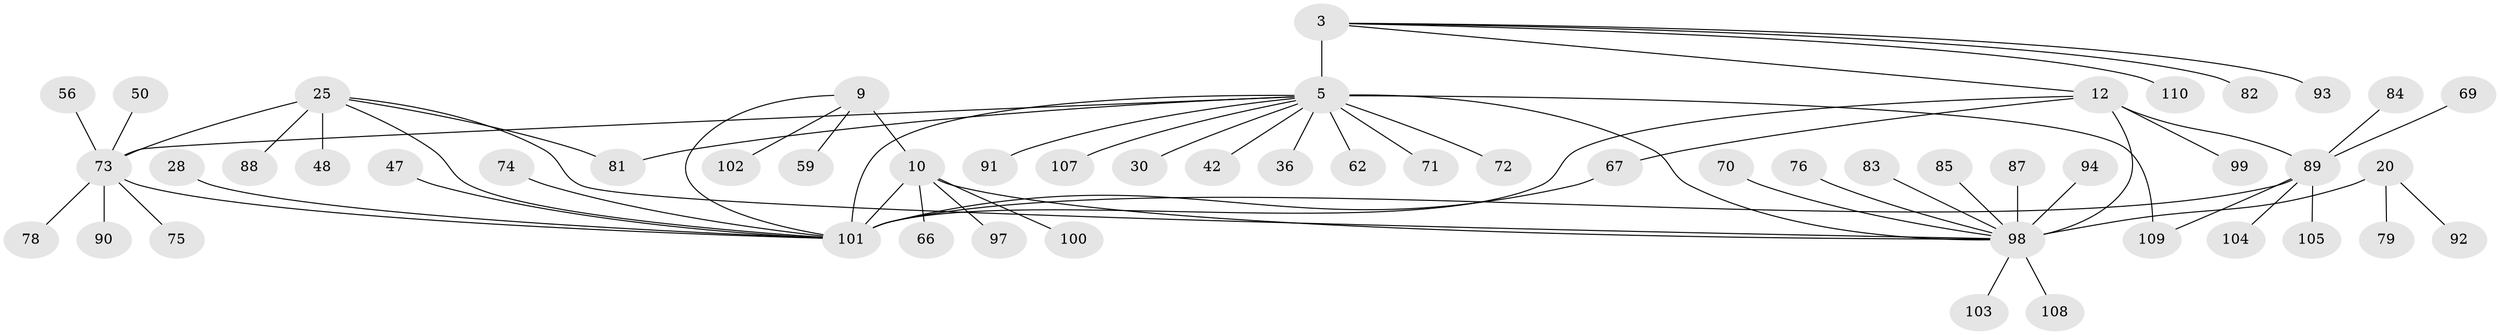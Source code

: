 // original degree distribution, {5: 0.03636363636363636, 10: 0.02727272727272727, 7: 0.06363636363636363, 9: 0.02727272727272727, 6: 0.045454545454545456, 8: 0.02727272727272727, 4: 0.00909090909090909, 13: 0.00909090909090909, 3: 0.08181818181818182, 2: 0.14545454545454545, 1: 0.5272727272727272}
// Generated by graph-tools (version 1.1) at 2025/55/03/09/25 04:55:40]
// undirected, 55 vertices, 65 edges
graph export_dot {
graph [start="1"]
  node [color=gray90,style=filled];
  3 [super="+1"];
  5 [super="+4+2"];
  9 [super="+8"];
  10 [super="+6"];
  12 [super="+11"];
  20 [super="+16"];
  25 [super="+22"];
  28;
  30;
  36;
  42 [super="+27"];
  47;
  48;
  50;
  56 [super="+34"];
  59;
  62;
  66;
  67 [super="+57"];
  69;
  70;
  71;
  72;
  73 [super="+39"];
  74 [super="+49"];
  75;
  76;
  78;
  79;
  81 [super="+77"];
  82;
  83 [super="+40"];
  84;
  85;
  87;
  88;
  89 [super="+15"];
  90 [super="+64"];
  91;
  92 [super="+43"];
  93 [super="+65"];
  94;
  97 [super="+38+68"];
  98 [super="+96+18+44+52+19+54+60"];
  99;
  100;
  101 [super="+80+23+95+63"];
  102;
  103;
  104;
  105 [super="+45"];
  107 [super="+61"];
  108;
  109;
  110 [super="+106"];
  3 -- 5 [weight=6];
  3 -- 82;
  3 -- 12;
  3 -- 93;
  3 -- 110;
  5 -- 109;
  5 -- 71;
  5 -- 72;
  5 -- 91;
  5 -- 98 [weight=2];
  5 -- 107;
  5 -- 81;
  5 -- 101 [weight=3];
  5 -- 36;
  5 -- 42;
  5 -- 62;
  5 -- 30;
  5 -- 73;
  9 -- 10 [weight=4];
  9 -- 102;
  9 -- 59;
  9 -- 101 [weight=2];
  10 -- 66;
  10 -- 100;
  10 -- 97;
  10 -- 101 [weight=4];
  10 -- 98;
  12 -- 99;
  12 -- 67;
  12 -- 101;
  12 -- 89 [weight=6];
  12 -- 98;
  20 -- 79;
  20 -- 92;
  20 -- 98 [weight=6];
  25 -- 48;
  25 -- 88;
  25 -- 81;
  25 -- 101 [weight=3];
  25 -- 98;
  25 -- 73 [weight=4];
  28 -- 101;
  47 -- 101;
  50 -- 73;
  56 -- 73;
  67 -- 101;
  69 -- 89;
  70 -- 98;
  73 -- 101 [weight=2];
  73 -- 75;
  73 -- 78;
  73 -- 90;
  74 -- 101;
  76 -- 98;
  83 -- 98;
  84 -- 89;
  85 -- 98;
  87 -- 98;
  89 -- 101 [weight=4];
  89 -- 104;
  89 -- 105;
  89 -- 109;
  94 -- 98;
  98 -- 103;
  98 -- 108;
}
